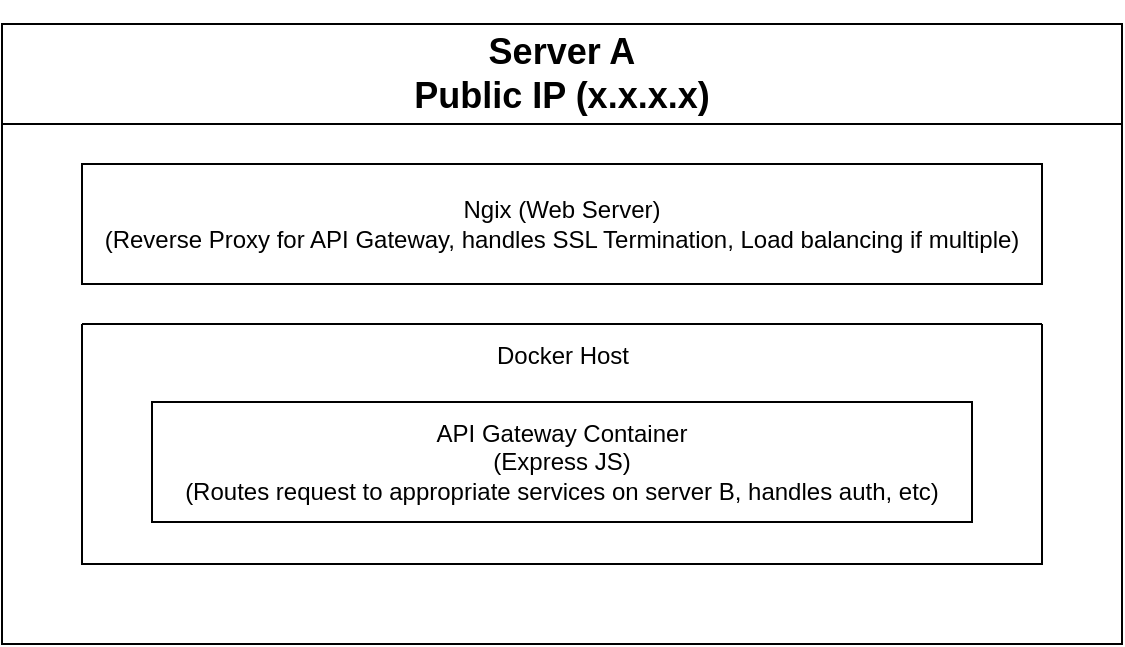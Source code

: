 <mxfile version="28.0.1">
  <diagram name="Page-1" id="WXPvGVMjKcDE35FTdCNQ">
    <mxGraphModel dx="744" dy="1510" grid="1" gridSize="10" guides="1" tooltips="1" connect="1" arrows="1" fold="1" page="1" pageScale="1" pageWidth="850" pageHeight="1100" math="0" shadow="0">
      <root>
        <mxCell id="0" />
        <mxCell id="1" parent="0" />
        <mxCell id="3OMwjzpLB7cQj-1kULPp-2" value="&lt;h2&gt;Server A&lt;br&gt;Public IP (x.x.x.x)&lt;/h2&gt;" style="swimlane;whiteSpace=wrap;html=1;startSize=50;" parent="1" vertex="1">
          <mxGeometry x="480" y="-930" width="560" height="310" as="geometry">
            <mxRectangle x="400" y="-510" width="130" height="40" as="alternateBounds" />
          </mxGeometry>
        </mxCell>
        <mxCell id="3OMwjzpLB7cQj-1kULPp-4" value="Ngix (Web Server)&lt;div&gt;(Reverse Proxy for API Gateway, handles SSL Termination, Load balancing if multiple)&lt;/div&gt;" style="rounded=0;whiteSpace=wrap;html=1;" parent="3OMwjzpLB7cQj-1kULPp-2" vertex="1">
          <mxGeometry x="40" y="70" width="480" height="60" as="geometry" />
        </mxCell>
        <mxCell id="3OMwjzpLB7cQj-1kULPp-11" value="" style="swimlane;startSize=0;" parent="3OMwjzpLB7cQj-1kULPp-2" vertex="1">
          <mxGeometry x="40" y="150" width="480" height="120" as="geometry" />
        </mxCell>
        <mxCell id="3OMwjzpLB7cQj-1kULPp-10" value="API Gateway Container&lt;div&gt;(Express JS)&lt;/div&gt;&lt;div&gt;(Routes request to appropriate services on server B, handles auth, etc)&lt;/div&gt;" style="rounded=0;whiteSpace=wrap;html=1;" parent="3OMwjzpLB7cQj-1kULPp-11" vertex="1">
          <mxGeometry x="35" y="39" width="410" height="60" as="geometry" />
        </mxCell>
        <mxCell id="3OMwjzpLB7cQj-1kULPp-12" value="Docker Host" style="text;html=1;align=center;verticalAlign=middle;resizable=0;points=[];autosize=1;strokeColor=none;fillColor=none;" parent="3OMwjzpLB7cQj-1kULPp-11" vertex="1">
          <mxGeometry x="195" y="1" width="90" height="30" as="geometry" />
        </mxCell>
      </root>
    </mxGraphModel>
  </diagram>
</mxfile>
